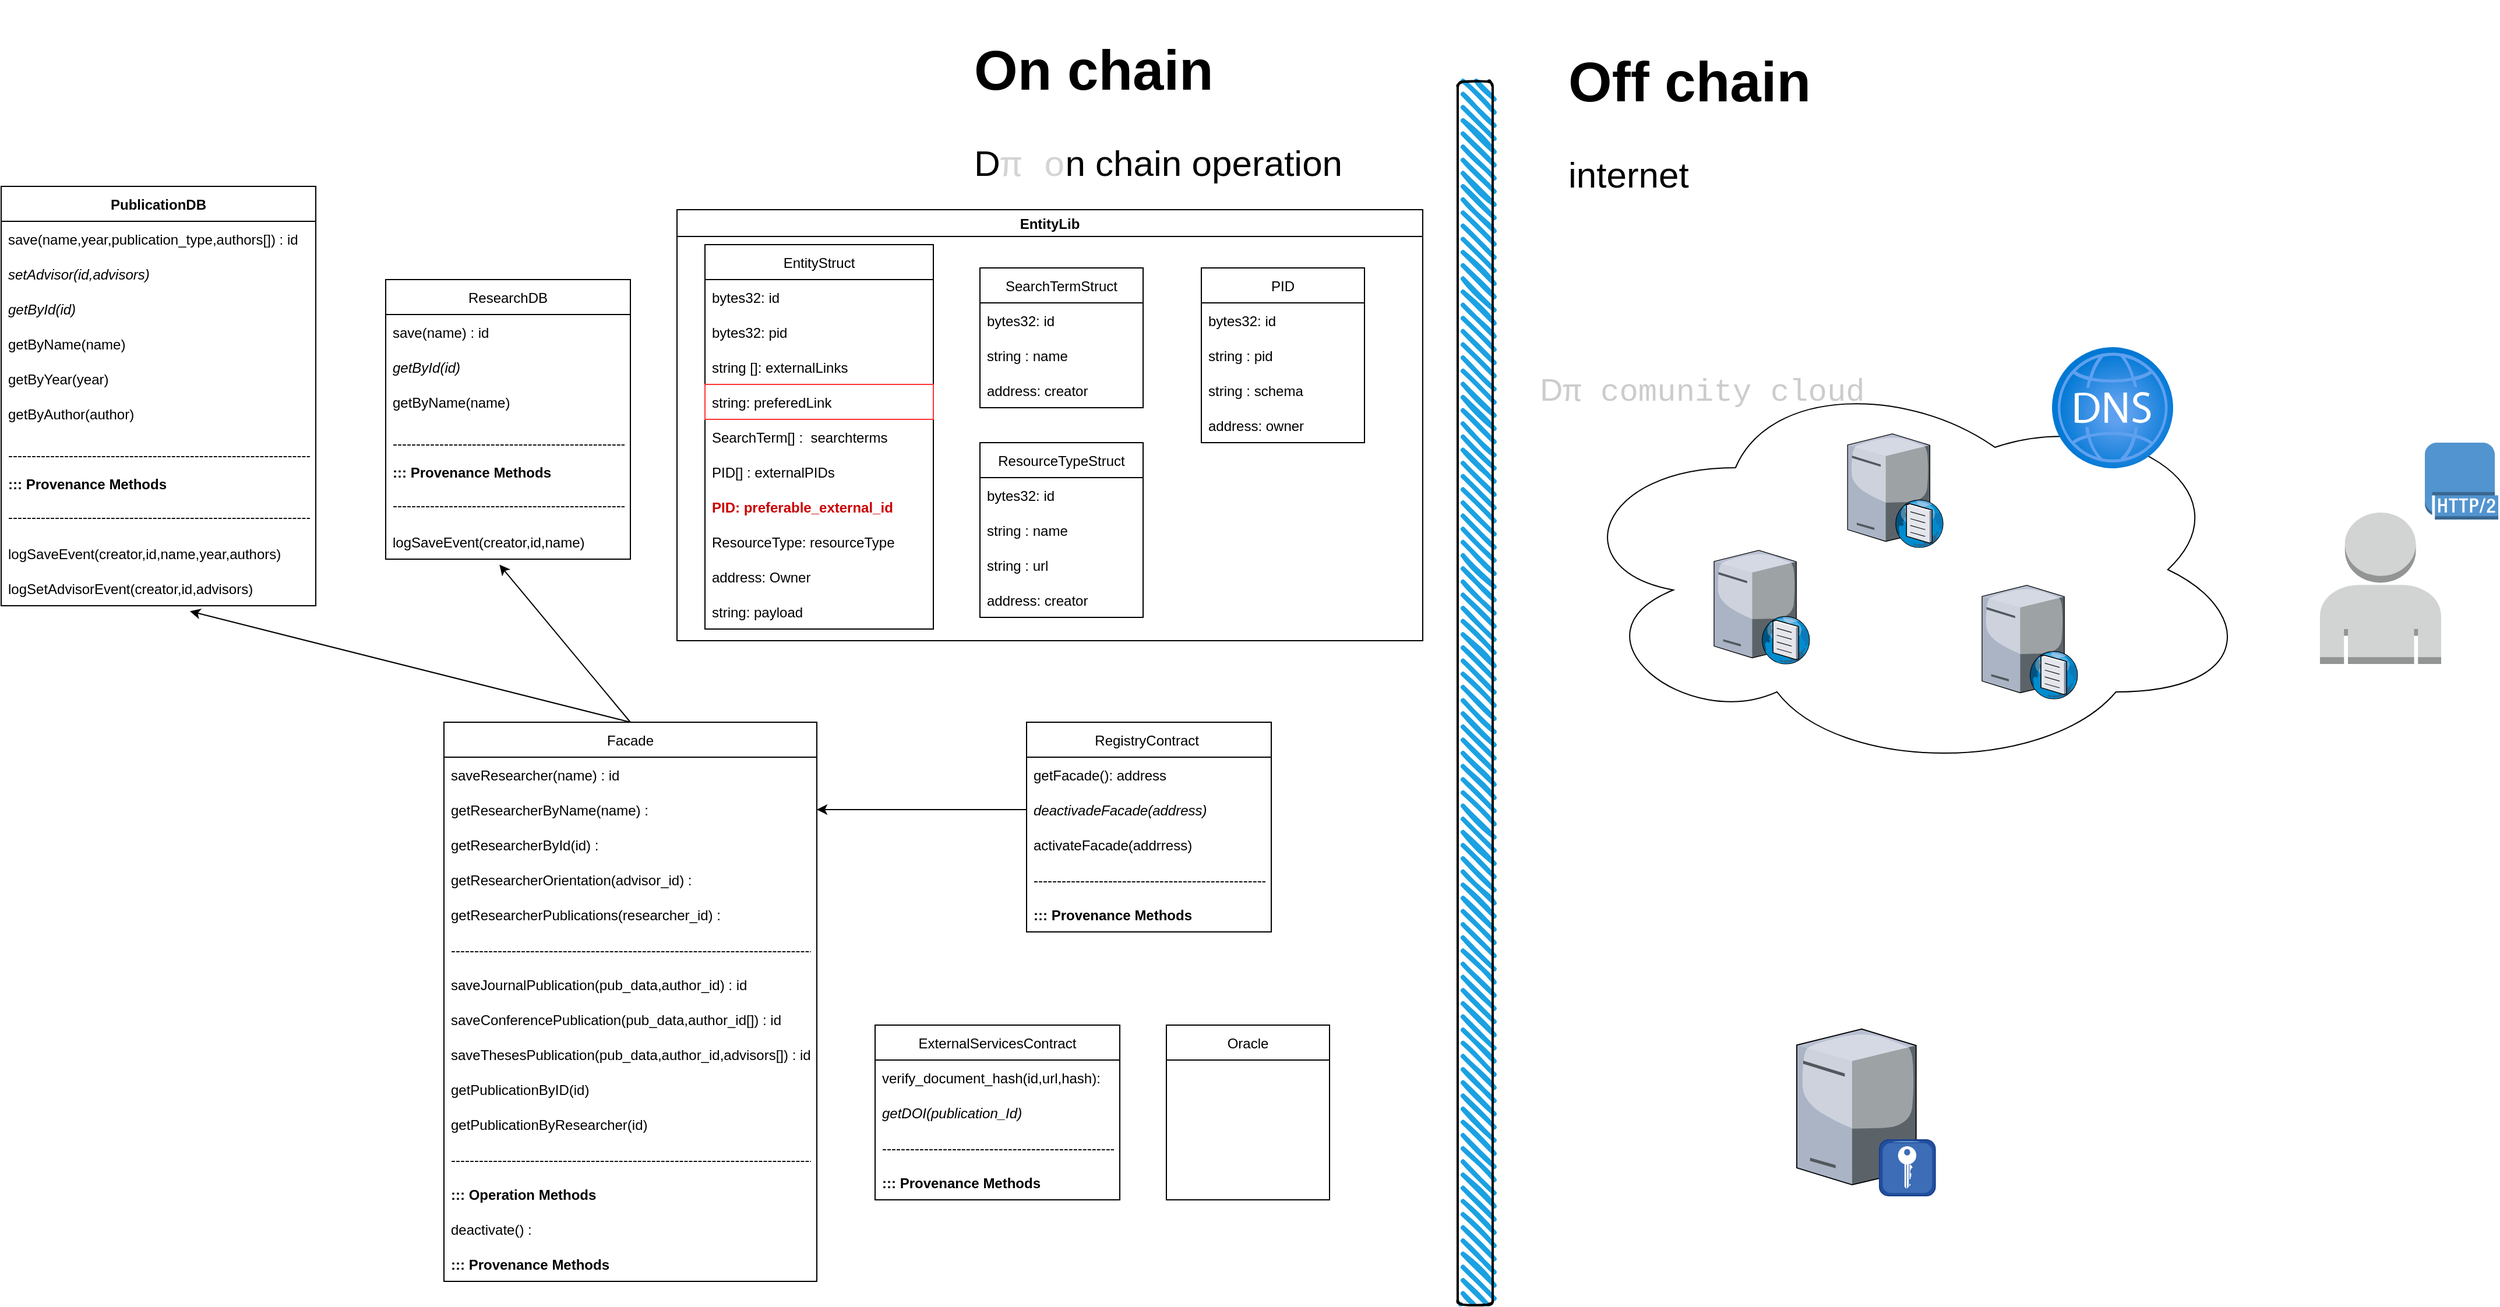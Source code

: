 <mxfile>
    <diagram id="sgOaTPzcTs3eW4C_7zNk" name="Model01">
        <mxGraphModel dx="1266" dy="576" grid="1" gridSize="10" guides="1" tooltips="1" connect="1" arrows="1" fold="1" page="1" pageScale="1" pageWidth="827" pageHeight="1169" background="none" math="0" shadow="0">
            <root>
                <mxCell id="0"/>
                <mxCell id="1" parent="0"/>
                <mxCell id="128" value="" style="ellipse;shape=cloud;whiteSpace=wrap;html=1;labelBackgroundColor=none;labelBorderColor=default;fontSize=31;fontColor=default;fillColor=none;" parent="1" vertex="1">
                    <mxGeometry x="980" y="314" width="593.65" height="350" as="geometry"/>
                </mxCell>
                <mxCell id="3" value="ResearchDB" style="swimlane;fontStyle=0;childLayout=stackLayout;horizontal=1;startSize=30;horizontalStack=0;resizeParent=1;resizeParentMax=0;resizeLast=0;collapsible=1;marginBottom=0;" parent="1" vertex="1">
                    <mxGeometry x="-30" y="240" width="210" height="240" as="geometry"/>
                </mxCell>
                <mxCell id="23" value="save(name) : id" style="text;strokeColor=none;fillColor=none;align=left;verticalAlign=middle;spacingLeft=4;spacingRight=4;overflow=hidden;points=[[0,0.5],[1,0.5]];portConstraint=eastwest;rotatable=0;" parent="3" vertex="1">
                    <mxGeometry y="30" width="210" height="30" as="geometry"/>
                </mxCell>
                <mxCell id="5" value="getById(id)" style="text;strokeColor=none;fillColor=none;align=left;verticalAlign=middle;spacingLeft=4;spacingRight=4;overflow=hidden;points=[[0,0.5],[1,0.5]];portConstraint=eastwest;rotatable=0;fontStyle=2" parent="3" vertex="1">
                    <mxGeometry y="60" width="210" height="30" as="geometry"/>
                </mxCell>
                <mxCell id="6" value="getByName(name)" style="text;strokeColor=none;fillColor=none;align=left;verticalAlign=middle;spacingLeft=4;spacingRight=4;overflow=hidden;points=[[0,0.5],[1,0.5]];portConstraint=eastwest;rotatable=0;" parent="3" vertex="1">
                    <mxGeometry y="90" width="210" height="30" as="geometry"/>
                </mxCell>
                <mxCell id="82" value="----------------------------------------------------------------------------------" style="text;strokeColor=none;fillColor=none;align=left;verticalAlign=bottom;spacingLeft=4;spacingRight=4;overflow=hidden;points=[[0,0.5],[1,0.5]];portConstraint=eastwest;rotatable=0;" parent="3" vertex="1">
                    <mxGeometry y="120" width="210" height="30" as="geometry"/>
                </mxCell>
                <mxCell id="40" value="::: Provenance Methods" style="text;strokeColor=none;fillColor=none;align=left;verticalAlign=middle;spacingLeft=4;spacingRight=4;overflow=hidden;points=[[0,0.5],[1,0.5]];portConstraint=eastwest;rotatable=0;fontStyle=1" parent="3" vertex="1">
                    <mxGeometry y="150" width="210" height="30" as="geometry"/>
                </mxCell>
                <mxCell id="83" value="----------------------------------------------------------------------------------" style="text;strokeColor=none;fillColor=none;align=left;verticalAlign=top;spacingLeft=4;spacingRight=4;overflow=hidden;points=[[0,0.5],[1,0.5]];portConstraint=eastwest;rotatable=0;" parent="3" vertex="1">
                    <mxGeometry y="180" width="210" height="30" as="geometry"/>
                </mxCell>
                <mxCell id="41" value="logSaveEvent(creator,id,name)" style="text;strokeColor=none;fillColor=none;align=left;verticalAlign=middle;spacingLeft=4;spacingRight=4;overflow=hidden;points=[[0,0.5],[1,0.5]];portConstraint=eastwest;rotatable=0;" parent="3" vertex="1">
                    <mxGeometry y="210" width="210" height="30" as="geometry"/>
                </mxCell>
                <mxCell id="28" value="PublicationDB" style="swimlane;fontStyle=1;childLayout=stackLayout;horizontal=1;startSize=30;horizontalStack=0;resizeParent=1;resizeParentMax=0;resizeLast=0;collapsible=1;marginBottom=0;" parent="1" vertex="1">
                    <mxGeometry x="-360" y="160" width="270" height="360" as="geometry"/>
                </mxCell>
                <mxCell id="29" value="save(name,year,publication_type,authors[]) : id" style="text;strokeColor=none;fillColor=none;align=left;verticalAlign=middle;spacingLeft=4;spacingRight=4;overflow=hidden;points=[[0,0.5],[1,0.5]];portConstraint=eastwest;rotatable=0;" parent="28" vertex="1">
                    <mxGeometry y="30" width="270" height="30" as="geometry"/>
                </mxCell>
                <mxCell id="32" value="setAdvisor(id,advisors)" style="text;strokeColor=none;fillColor=none;align=left;verticalAlign=middle;spacingLeft=4;spacingRight=4;overflow=hidden;points=[[0,0.5],[1,0.5]];portConstraint=eastwest;rotatable=0;fontStyle=2" parent="28" vertex="1">
                    <mxGeometry y="60" width="270" height="30" as="geometry"/>
                </mxCell>
                <mxCell id="30" value="getById(id)" style="text;strokeColor=none;fillColor=none;align=left;verticalAlign=middle;spacingLeft=4;spacingRight=4;overflow=hidden;points=[[0,0.5],[1,0.5]];portConstraint=eastwest;rotatable=0;fontStyle=2" parent="28" vertex="1">
                    <mxGeometry y="90" width="270" height="30" as="geometry"/>
                </mxCell>
                <mxCell id="35" value="getByName(name)" style="text;strokeColor=none;fillColor=none;align=left;verticalAlign=middle;spacingLeft=4;spacingRight=4;overflow=hidden;points=[[0,0.5],[1,0.5]];portConstraint=eastwest;rotatable=0;" parent="28" vertex="1">
                    <mxGeometry y="120" width="270" height="30" as="geometry"/>
                </mxCell>
                <mxCell id="34" value="getByYear(year)" style="text;strokeColor=none;fillColor=none;align=left;verticalAlign=middle;spacingLeft=4;spacingRight=4;overflow=hidden;points=[[0,0.5],[1,0.5]];portConstraint=eastwest;rotatable=0;" parent="28" vertex="1">
                    <mxGeometry y="150" width="270" height="30" as="geometry"/>
                </mxCell>
                <mxCell id="33" value="getByAuthor(author)" style="text;strokeColor=none;fillColor=none;align=left;verticalAlign=middle;spacingLeft=4;spacingRight=4;overflow=hidden;points=[[0,0.5],[1,0.5]];portConstraint=eastwest;rotatable=0;" parent="28" vertex="1">
                    <mxGeometry y="180" width="270" height="30" as="geometry"/>
                </mxCell>
                <mxCell id="84" value="----------------------------------------------------------------------------------" style="text;strokeColor=none;fillColor=none;align=left;verticalAlign=bottom;spacingLeft=4;spacingRight=4;overflow=hidden;points=[[0,0.5],[1,0.5]];portConstraint=eastwest;rotatable=0;" parent="28" vertex="1">
                    <mxGeometry y="210" width="270" height="30" as="geometry"/>
                </mxCell>
                <mxCell id="36" value="::: Provenance Methods" style="text;strokeColor=none;fillColor=none;align=left;verticalAlign=middle;spacingLeft=4;spacingRight=4;overflow=hidden;points=[[0,0.5],[1,0.5]];portConstraint=eastwest;rotatable=0;fontStyle=1" parent="28" vertex="1">
                    <mxGeometry y="240" width="270" height="30" as="geometry"/>
                </mxCell>
                <mxCell id="85" value="----------------------------------------------------------------------------------" style="text;strokeColor=none;fillColor=none;align=left;verticalAlign=top;spacingLeft=4;spacingRight=4;overflow=hidden;points=[[0,0.5],[1,0.5]];portConstraint=eastwest;rotatable=0;" parent="28" vertex="1">
                    <mxGeometry y="270" width="270" height="30" as="geometry"/>
                </mxCell>
                <mxCell id="37" value="logSaveEvent(creator,id,name,year,authors)" style="text;strokeColor=none;fillColor=none;align=left;verticalAlign=middle;spacingLeft=4;spacingRight=4;overflow=hidden;points=[[0,0.5],[1,0.5]];portConstraint=eastwest;rotatable=0;" parent="28" vertex="1">
                    <mxGeometry y="300" width="270" height="30" as="geometry"/>
                </mxCell>
                <mxCell id="31" value="logSetAdvisorEvent(creator,id,advisors)" style="text;strokeColor=none;fillColor=none;align=left;verticalAlign=middle;spacingLeft=4;spacingRight=4;overflow=hidden;points=[[0,0.5],[1,0.5]];portConstraint=eastwest;rotatable=0;" parent="28" vertex="1">
                    <mxGeometry y="330" width="270" height="30" as="geometry"/>
                </mxCell>
                <mxCell id="47" value="" style="sketch=0;pointerEvents=1;shadow=0;dashed=0;html=1;strokeColor=none;fillColor=#FFFFFF;labelPosition=center;verticalLabelPosition=bottom;verticalAlign=top;outlineConnect=0;align=center;shape=mxgraph.office.concepts.document;labelBackgroundColor=#00FF00;labelBorderColor=#330066;fontColor=#009900;" parent="1" vertex="1">
                    <mxGeometry x="1460" y="840" width="140" height="180" as="geometry"/>
                </mxCell>
                <mxCell id="56" value="RegistryContract " style="swimlane;fontStyle=0;childLayout=stackLayout;horizontal=1;startSize=30;horizontalStack=0;resizeParent=1;resizeParentMax=0;resizeLast=0;collapsible=1;marginBottom=0;" parent="1" vertex="1">
                    <mxGeometry x="520" y="620" width="210" height="180" as="geometry"/>
                </mxCell>
                <mxCell id="57" value="getFacade(): address" style="text;strokeColor=none;fillColor=none;align=left;verticalAlign=middle;spacingLeft=4;spacingRight=4;overflow=hidden;points=[[0,0.5],[1,0.5]];portConstraint=eastwest;rotatable=0;" parent="56" vertex="1">
                    <mxGeometry y="30" width="210" height="30" as="geometry"/>
                </mxCell>
                <mxCell id="58" value="deactivadeFacade(address)" style="text;strokeColor=none;fillColor=none;align=left;verticalAlign=middle;spacingLeft=4;spacingRight=4;overflow=hidden;points=[[0,0.5],[1,0.5]];portConstraint=eastwest;rotatable=0;fontStyle=2" parent="56" vertex="1">
                    <mxGeometry y="60" width="210" height="30" as="geometry"/>
                </mxCell>
                <mxCell id="59" value="activateFacade(addrress)" style="text;strokeColor=none;fillColor=none;align=left;verticalAlign=middle;spacingLeft=4;spacingRight=4;overflow=hidden;points=[[0,0.5],[1,0.5]];portConstraint=eastwest;rotatable=0;" parent="56" vertex="1">
                    <mxGeometry y="90" width="210" height="30" as="geometry"/>
                </mxCell>
                <mxCell id="88" value="----------------------------------------------------------------------------------" style="text;strokeColor=none;fillColor=none;align=left;verticalAlign=middle;spacingLeft=4;spacingRight=4;overflow=hidden;points=[[0,0.5],[1,0.5]];portConstraint=eastwest;rotatable=0;" parent="56" vertex="1">
                    <mxGeometry y="120" width="210" height="30" as="geometry"/>
                </mxCell>
                <mxCell id="60" value="::: Provenance Methods" style="text;strokeColor=none;fillColor=none;align=left;verticalAlign=middle;spacingLeft=4;spacingRight=4;overflow=hidden;points=[[0,0.5],[1,0.5]];portConstraint=eastwest;rotatable=0;fontStyle=1" parent="56" vertex="1">
                    <mxGeometry y="150" width="210" height="30" as="geometry"/>
                </mxCell>
                <mxCell id="100" style="edgeStyle=none;html=1;exitX=0.5;exitY=0;exitDx=0;exitDy=0;entryX=0.465;entryY=1.158;entryDx=0;entryDy=0;entryPerimeter=0;fontColor=none;" parent="1" source="62" target="41" edge="1">
                    <mxGeometry relative="1" as="geometry"/>
                </mxCell>
                <mxCell id="101" style="edgeStyle=none;html=1;exitX=0.5;exitY=0;exitDx=0;exitDy=0;entryX=0.6;entryY=1.158;entryDx=0;entryDy=0;entryPerimeter=0;fontColor=none;" parent="1" source="62" target="31" edge="1">
                    <mxGeometry relative="1" as="geometry"/>
                </mxCell>
                <mxCell id="62" value="Facade" style="swimlane;fontStyle=0;childLayout=stackLayout;horizontal=1;startSize=30;horizontalStack=0;resizeParent=1;resizeParentMax=0;resizeLast=0;collapsible=1;marginBottom=0;" parent="1" vertex="1">
                    <mxGeometry x="20" y="620" width="320" height="480" as="geometry"/>
                </mxCell>
                <mxCell id="68" value="saveResearcher(name) : id" style="text;strokeColor=none;fillColor=none;align=left;verticalAlign=middle;spacingLeft=4;spacingRight=4;overflow=hidden;points=[[0,0.5],[1,0.5]];portConstraint=eastwest;rotatable=0;" parent="62" vertex="1">
                    <mxGeometry y="30" width="320" height="30" as="geometry"/>
                </mxCell>
                <mxCell id="71" value="getResearcherByName(name) : " style="text;strokeColor=none;fillColor=none;align=left;verticalAlign=middle;spacingLeft=4;spacingRight=4;overflow=hidden;points=[[0,0.5],[1,0.5]];portConstraint=eastwest;rotatable=0;" parent="62" vertex="1">
                    <mxGeometry y="60" width="320" height="30" as="geometry"/>
                </mxCell>
                <mxCell id="74" value="getResearcherById(id) :" style="text;strokeColor=none;fillColor=none;align=left;verticalAlign=middle;spacingLeft=4;spacingRight=4;overflow=hidden;points=[[0,0.5],[1,0.5]];portConstraint=eastwest;rotatable=0;" parent="62" vertex="1">
                    <mxGeometry y="90" width="320" height="30" as="geometry"/>
                </mxCell>
                <mxCell id="78" value="getResearcherOrientation(advisor_id) :" style="text;strokeColor=none;fillColor=none;align=left;verticalAlign=middle;spacingLeft=4;spacingRight=4;overflow=hidden;points=[[0,0.5],[1,0.5]];portConstraint=eastwest;rotatable=0;" parent="62" vertex="1">
                    <mxGeometry y="120" width="320" height="30" as="geometry"/>
                </mxCell>
                <mxCell id="79" value="getResearcherPublications(researcher_id) :" style="text;strokeColor=none;fillColor=none;align=left;verticalAlign=middle;spacingLeft=4;spacingRight=4;overflow=hidden;points=[[0,0.5],[1,0.5]];portConstraint=eastwest;rotatable=0;" parent="62" vertex="1">
                    <mxGeometry y="150" width="320" height="30" as="geometry"/>
                </mxCell>
                <mxCell id="75" value="----------------------------------------------------------------------------------" style="text;strokeColor=none;fillColor=none;align=left;verticalAlign=middle;spacingLeft=4;spacingRight=4;overflow=hidden;points=[[0,0.5],[1,0.5]];portConstraint=eastwest;rotatable=0;" parent="62" vertex="1">
                    <mxGeometry y="180" width="320" height="30" as="geometry"/>
                </mxCell>
                <mxCell id="77" value="saveJournalPublication(pub_data,author_id) : id" style="text;strokeColor=none;fillColor=none;align=left;verticalAlign=middle;spacingLeft=4;spacingRight=4;overflow=hidden;points=[[0,0.5],[1,0.5]];portConstraint=eastwest;rotatable=0;" parent="62" vertex="1">
                    <mxGeometry y="210" width="320" height="30" as="geometry"/>
                </mxCell>
                <mxCell id="76" value="saveConferencePublication(pub_data,author_id[]) : id" style="text;strokeColor=none;fillColor=none;align=left;verticalAlign=middle;spacingLeft=4;spacingRight=4;overflow=hidden;points=[[0,0.5],[1,0.5]];portConstraint=eastwest;rotatable=0;" parent="62" vertex="1">
                    <mxGeometry y="240" width="320" height="30" as="geometry"/>
                </mxCell>
                <mxCell id="73" value="saveThesesPublication(pub_data,author_id,advisors[]) : id" style="text;strokeColor=none;fillColor=none;align=left;verticalAlign=middle;spacingLeft=4;spacingRight=4;overflow=hidden;points=[[0,0.5],[1,0.5]];portConstraint=eastwest;rotatable=0;" parent="62" vertex="1">
                    <mxGeometry y="270" width="320" height="30" as="geometry"/>
                </mxCell>
                <mxCell id="80" value="getPublicationByID(id)" style="text;strokeColor=none;fillColor=none;align=left;verticalAlign=middle;spacingLeft=4;spacingRight=4;overflow=hidden;points=[[0,0.5],[1,0.5]];portConstraint=eastwest;rotatable=0;" parent="62" vertex="1">
                    <mxGeometry y="300" width="320" height="30" as="geometry"/>
                </mxCell>
                <mxCell id="81" value="getPublicationByResearcher(id)" style="text;strokeColor=none;fillColor=none;align=left;verticalAlign=middle;spacingLeft=4;spacingRight=4;overflow=hidden;points=[[0,0.5],[1,0.5]];portConstraint=eastwest;rotatable=0;" parent="62" vertex="1">
                    <mxGeometry y="330" width="320" height="30" as="geometry"/>
                </mxCell>
                <mxCell id="86" value="----------------------------------------------------------------------------------" style="text;strokeColor=none;fillColor=none;align=left;verticalAlign=middle;spacingLeft=4;spacingRight=4;overflow=hidden;points=[[0,0.5],[1,0.5]];portConstraint=eastwest;rotatable=0;" parent="62" vertex="1">
                    <mxGeometry y="360" width="320" height="30" as="geometry"/>
                </mxCell>
                <mxCell id="89" value="::: Operation Methods" style="text;strokeColor=none;fillColor=none;align=left;verticalAlign=middle;spacingLeft=4;spacingRight=4;overflow=hidden;points=[[0,0.5],[1,0.5]];portConstraint=eastwest;rotatable=0;fontStyle=1" parent="62" vertex="1">
                    <mxGeometry y="390" width="320" height="30" as="geometry"/>
                </mxCell>
                <mxCell id="90" value="deactivate() :" style="text;strokeColor=none;fillColor=none;align=left;verticalAlign=middle;spacingLeft=4;spacingRight=4;overflow=hidden;points=[[0,0.5],[1,0.5]];portConstraint=eastwest;rotatable=0;" parent="62" vertex="1">
                    <mxGeometry y="420" width="320" height="30" as="geometry"/>
                </mxCell>
                <mxCell id="66" value="::: Provenance Methods" style="text;strokeColor=none;fillColor=none;align=left;verticalAlign=middle;spacingLeft=4;spacingRight=4;overflow=hidden;points=[[0,0.5],[1,0.5]];portConstraint=eastwest;rotatable=0;fontStyle=1" parent="62" vertex="1">
                    <mxGeometry y="450" width="320" height="30" as="geometry"/>
                </mxCell>
                <mxCell id="7" value="EntityLib" style="swimlane;" parent="1" vertex="1">
                    <mxGeometry x="220" y="180" width="640" height="370" as="geometry"/>
                </mxCell>
                <mxCell id="9" value="SearchTermStruct" style="swimlane;fontStyle=0;childLayout=stackLayout;horizontal=1;startSize=30;horizontalStack=0;resizeParent=1;resizeParentMax=0;resizeLast=0;collapsible=1;marginBottom=0;" parent="7" vertex="1">
                    <mxGeometry x="260" y="50" width="140" height="120" as="geometry"/>
                </mxCell>
                <mxCell id="10" value="bytes32: id" style="text;strokeColor=none;fillColor=none;align=left;verticalAlign=middle;spacingLeft=4;spacingRight=4;overflow=hidden;points=[[0,0.5],[1,0.5]];portConstraint=eastwest;rotatable=0;" parent="9" vertex="1">
                    <mxGeometry y="30" width="140" height="30" as="geometry"/>
                </mxCell>
                <mxCell id="38" value="string : name" style="text;strokeColor=none;fillColor=none;align=left;verticalAlign=middle;spacingLeft=4;spacingRight=4;overflow=hidden;points=[[0,0.5],[1,0.5]];portConstraint=eastwest;rotatable=0;" parent="9" vertex="1">
                    <mxGeometry y="60" width="140" height="30" as="geometry"/>
                </mxCell>
                <mxCell id="11" value="address: creator" style="text;strokeColor=none;fillColor=none;align=left;verticalAlign=middle;spacingLeft=4;spacingRight=4;overflow=hidden;points=[[0,0.5],[1,0.5]];portConstraint=eastwest;rotatable=0;" parent="9" vertex="1">
                    <mxGeometry y="90" width="140" height="30" as="geometry"/>
                </mxCell>
                <mxCell id="13" value="EntityStruct" style="swimlane;fontStyle=0;childLayout=stackLayout;horizontal=1;startSize=30;horizontalStack=0;resizeParent=1;resizeParentMax=0;resizeLast=0;collapsible=1;marginBottom=0;" parent="7" vertex="1">
                    <mxGeometry x="24" y="30" width="196" height="330" as="geometry"/>
                </mxCell>
                <mxCell id="14" value="bytes32: id" style="text;strokeColor=none;fillColor=none;align=left;verticalAlign=middle;spacingLeft=4;spacingRight=4;overflow=hidden;points=[[0,0.5],[1,0.5]];portConstraint=eastwest;rotatable=0;" parent="13" vertex="1">
                    <mxGeometry y="30" width="196" height="30" as="geometry"/>
                </mxCell>
                <mxCell id="148" value="bytes32: pid" style="text;strokeColor=none;fillColor=none;align=left;verticalAlign=middle;spacingLeft=4;spacingRight=4;overflow=hidden;points=[[0,0.5],[1,0.5]];portConstraint=eastwest;rotatable=0;" parent="13" vertex="1">
                    <mxGeometry y="60" width="196" height="30" as="geometry"/>
                </mxCell>
                <mxCell id="21" value="string []: externalLinks " style="text;strokeColor=none;fillColor=none;align=left;verticalAlign=middle;spacingLeft=4;spacingRight=4;overflow=hidden;points=[[0,0.5],[1,0.5]];portConstraint=eastwest;rotatable=0;" parent="13" vertex="1">
                    <mxGeometry y="90" width="196" height="30" as="geometry"/>
                </mxCell>
                <mxCell id="24" value="string: preferedLink " style="text;strokeColor=#FF3333;fillColor=none;align=left;verticalAlign=middle;spacingLeft=4;spacingRight=4;overflow=hidden;points=[[0,0.5],[1,0.5]];portConstraint=eastwest;rotatable=0;" parent="13" vertex="1">
                    <mxGeometry y="120" width="196" height="30" as="geometry"/>
                </mxCell>
                <mxCell id="137" value="SearchTerm[] :  searchterms" style="text;strokeColor=none;fillColor=none;align=left;verticalAlign=middle;spacingLeft=4;spacingRight=4;overflow=hidden;points=[[0,0.5],[1,0.5]];portConstraint=eastwest;rotatable=0;" parent="13" vertex="1">
                    <mxGeometry y="150" width="196" height="30" as="geometry"/>
                </mxCell>
                <mxCell id="25" value="PID[] : externalPIDs " style="text;strokeColor=none;fillColor=none;align=left;verticalAlign=middle;spacingLeft=4;spacingRight=4;overflow=hidden;points=[[0,0.5],[1,0.5]];portConstraint=eastwest;rotatable=0;" parent="13" vertex="1">
                    <mxGeometry y="180" width="196" height="30" as="geometry"/>
                </mxCell>
                <mxCell id="142" value="PID: preferable_external_id" style="text;strokeColor=none;fillColor=none;align=left;verticalAlign=middle;spacingLeft=4;spacingRight=4;overflow=hidden;points=[[0,0.5],[1,0.5]];portConstraint=eastwest;rotatable=0;fontColor=#CC0000;fontStyle=1" parent="13" vertex="1">
                    <mxGeometry y="210" width="196" height="30" as="geometry"/>
                </mxCell>
                <mxCell id="26" value="ResourceType: resourceType " style="text;strokeColor=none;fillColor=none;align=left;verticalAlign=middle;spacingLeft=4;spacingRight=4;overflow=hidden;points=[[0,0.5],[1,0.5]];portConstraint=eastwest;rotatable=0;" parent="13" vertex="1">
                    <mxGeometry y="240" width="196" height="30" as="geometry"/>
                </mxCell>
                <mxCell id="39" value="address: Owner" style="text;strokeColor=none;fillColor=none;align=left;verticalAlign=middle;spacingLeft=4;spacingRight=4;overflow=hidden;points=[[0,0.5],[1,0.5]];portConstraint=eastwest;rotatable=0;" parent="13" vertex="1">
                    <mxGeometry y="270" width="196" height="30" as="geometry"/>
                </mxCell>
                <mxCell id="149" value="string: payload" style="text;strokeColor=none;fillColor=none;align=left;verticalAlign=middle;spacingLeft=4;spacingRight=4;overflow=hidden;points=[[0,0.5],[1,0.5]];portConstraint=eastwest;rotatable=0;" parent="13" vertex="1">
                    <mxGeometry y="300" width="196" height="30" as="geometry"/>
                </mxCell>
                <mxCell id="138" value="PID" style="swimlane;fontStyle=0;childLayout=stackLayout;horizontal=1;startSize=30;horizontalStack=0;resizeParent=1;resizeParentMax=0;resizeLast=0;collapsible=1;marginBottom=0;" parent="7" vertex="1">
                    <mxGeometry x="450" y="50" width="140" height="150" as="geometry"/>
                </mxCell>
                <mxCell id="139" value="bytes32: id" style="text;strokeColor=none;fillColor=none;align=left;verticalAlign=middle;spacingLeft=4;spacingRight=4;overflow=hidden;points=[[0,0.5],[1,0.5]];portConstraint=eastwest;rotatable=0;" parent="138" vertex="1">
                    <mxGeometry y="30" width="140" height="30" as="geometry"/>
                </mxCell>
                <mxCell id="140" value="string : pid" style="text;strokeColor=none;fillColor=none;align=left;verticalAlign=middle;spacingLeft=4;spacingRight=4;overflow=hidden;points=[[0,0.5],[1,0.5]];portConstraint=eastwest;rotatable=0;" parent="138" vertex="1">
                    <mxGeometry y="60" width="140" height="30" as="geometry"/>
                </mxCell>
                <mxCell id="141" value="string : schema" style="text;strokeColor=none;fillColor=none;align=left;verticalAlign=middle;spacingLeft=4;spacingRight=4;overflow=hidden;points=[[0,0.5],[1,0.5]];portConstraint=eastwest;rotatable=0;" parent="138" vertex="1">
                    <mxGeometry y="90" width="140" height="30" as="geometry"/>
                </mxCell>
                <mxCell id="147" value="address: owner" style="text;strokeColor=none;fillColor=none;align=left;verticalAlign=middle;spacingLeft=4;spacingRight=4;overflow=hidden;points=[[0,0.5],[1,0.5]];portConstraint=eastwest;rotatable=0;" parent="138" vertex="1">
                    <mxGeometry y="120" width="140" height="30" as="geometry"/>
                </mxCell>
                <mxCell id="143" value="ResourceTypeStruct" style="swimlane;fontStyle=0;childLayout=stackLayout;horizontal=1;startSize=30;horizontalStack=0;resizeParent=1;resizeParentMax=0;resizeLast=0;collapsible=1;marginBottom=0;" parent="7" vertex="1">
                    <mxGeometry x="260" y="200" width="140" height="150" as="geometry"/>
                </mxCell>
                <mxCell id="144" value="bytes32: id" style="text;strokeColor=none;fillColor=none;align=left;verticalAlign=middle;spacingLeft=4;spacingRight=4;overflow=hidden;points=[[0,0.5],[1,0.5]];portConstraint=eastwest;rotatable=0;" parent="143" vertex="1">
                    <mxGeometry y="30" width="140" height="30" as="geometry"/>
                </mxCell>
                <mxCell id="150" value="string : name" style="text;strokeColor=none;fillColor=none;align=left;verticalAlign=middle;spacingLeft=4;spacingRight=4;overflow=hidden;points=[[0,0.5],[1,0.5]];portConstraint=eastwest;rotatable=0;" parent="143" vertex="1">
                    <mxGeometry y="60" width="140" height="30" as="geometry"/>
                </mxCell>
                <mxCell id="145" value="string : url" style="text;strokeColor=none;fillColor=none;align=left;verticalAlign=middle;spacingLeft=4;spacingRight=4;overflow=hidden;points=[[0,0.5],[1,0.5]];portConstraint=eastwest;rotatable=0;" parent="143" vertex="1">
                    <mxGeometry y="90" width="140" height="30" as="geometry"/>
                </mxCell>
                <mxCell id="146" value="address: creator" style="text;strokeColor=none;fillColor=none;align=left;verticalAlign=middle;spacingLeft=4;spacingRight=4;overflow=hidden;points=[[0,0.5],[1,0.5]];portConstraint=eastwest;rotatable=0;" parent="143" vertex="1">
                    <mxGeometry y="120" width="140" height="30" as="geometry"/>
                </mxCell>
                <mxCell id="91" value="ExternalServicesContract" style="swimlane;fontStyle=0;childLayout=stackLayout;horizontal=1;startSize=30;horizontalStack=0;resizeParent=1;resizeParentMax=0;resizeLast=0;collapsible=1;marginBottom=0;" parent="1" vertex="1">
                    <mxGeometry x="390" y="880" width="210" height="150" as="geometry"/>
                </mxCell>
                <mxCell id="92" value="verify_document_hash(id,url,hash):" style="text;strokeColor=none;fillColor=none;align=left;verticalAlign=middle;spacingLeft=4;spacingRight=4;overflow=hidden;points=[[0,0.5],[1,0.5]];portConstraint=eastwest;rotatable=0;" parent="91" vertex="1">
                    <mxGeometry y="30" width="210" height="30" as="geometry"/>
                </mxCell>
                <mxCell id="93" value="getDOI(publication_Id)" style="text;strokeColor=none;fillColor=none;align=left;verticalAlign=middle;spacingLeft=4;spacingRight=4;overflow=hidden;points=[[0,0.5],[1,0.5]];portConstraint=eastwest;rotatable=0;fontStyle=2" parent="91" vertex="1">
                    <mxGeometry y="60" width="210" height="30" as="geometry"/>
                </mxCell>
                <mxCell id="95" value="----------------------------------------------------------------------------------" style="text;strokeColor=none;fillColor=none;align=left;verticalAlign=middle;spacingLeft=4;spacingRight=4;overflow=hidden;points=[[0,0.5],[1,0.5]];portConstraint=eastwest;rotatable=0;" parent="91" vertex="1">
                    <mxGeometry y="90" width="210" height="30" as="geometry"/>
                </mxCell>
                <mxCell id="96" value="::: Provenance Methods" style="text;strokeColor=none;fillColor=none;align=left;verticalAlign=middle;spacingLeft=4;spacingRight=4;overflow=hidden;points=[[0,0.5],[1,0.5]];portConstraint=eastwest;rotatable=0;fontStyle=1" parent="91" vertex="1">
                    <mxGeometry y="120" width="210" height="30" as="geometry"/>
                </mxCell>
                <mxCell id="97" style="edgeStyle=none;html=1;entryX=1;entryY=0.5;entryDx=0;entryDy=0;fontColor=none;" parent="1" source="58" target="71" edge="1">
                    <mxGeometry relative="1" as="geometry"/>
                </mxCell>
                <mxCell id="102" value="" style="rounded=1;whiteSpace=wrap;html=1;strokeWidth=2;fillWeight=4;hachureGap=8;hachureAngle=45;fillColor=#1ba1e2;sketch=1;labelBackgroundColor=none;labelBorderColor=none;fontColor=none;" parent="1" vertex="1">
                    <mxGeometry x="890" y="70" width="30" height="1050" as="geometry"/>
                </mxCell>
                <mxCell id="104" value="&lt;h1 style=&quot;font-size: 48px&quot;&gt;&lt;font style=&quot;font-size: 48px&quot;&gt;On chain&lt;/font&gt;&lt;/h1&gt;&lt;p style=&quot;font-size: 31px&quot;&gt;&lt;font style=&quot;font-size: 31px&quot;&gt;D&lt;span style=&quot;color: rgb(212 , 212 , 212) ; font-family: &amp;#34;consolas&amp;#34; , &amp;#34;courier new&amp;#34; , monospace&quot;&gt;π o&lt;/span&gt;n chain operation&lt;/font&gt;&lt;/p&gt;" style="text;html=1;strokeColor=none;fillColor=none;spacing=5;spacingTop=-20;whiteSpace=wrap;overflow=hidden;rounded=0;labelBackgroundColor=none;labelBorderColor=none;fontColor=default;" parent="1" vertex="1">
                    <mxGeometry x="470" y="10" width="360" height="150" as="geometry"/>
                </mxCell>
                <mxCell id="105" value="&lt;h1 style=&quot;font-size: 48px&quot;&gt;&lt;font style=&quot;font-size: 48px&quot;&gt;Off chain&lt;/font&gt;&lt;/h1&gt;&lt;p style=&quot;font-size: 31px&quot;&gt;internet&lt;/p&gt;" style="text;html=1;strokeColor=none;fillColor=none;spacing=5;spacingTop=-20;whiteSpace=wrap;overflow=hidden;rounded=0;labelBackgroundColor=none;labelBorderColor=none;fontColor=default;" parent="1" vertex="1">
                    <mxGeometry x="980" y="20" width="360" height="150" as="geometry"/>
                </mxCell>
                <mxCell id="111" value="Oracle" style="swimlane;fontStyle=0;childLayout=stackLayout;horizontal=1;startSize=30;horizontalStack=0;resizeParent=1;resizeParentMax=0;resizeLast=0;collapsible=1;marginBottom=0;" parent="1" vertex="1">
                    <mxGeometry x="640" y="880" width="140" height="150" as="geometry"/>
                </mxCell>
                <mxCell id="113" value="&#10;&#10;&#10;&#10;&#10;&#10;" style="text;strokeColor=none;fillColor=none;align=left;verticalAlign=middle;spacingLeft=4;spacingRight=4;overflow=hidden;points=[[0,0.5],[1,0.5]];portConstraint=eastwest;rotatable=0;" parent="111" vertex="1">
                    <mxGeometry y="30" width="140" height="120" as="geometry"/>
                </mxCell>
                <mxCell id="115" value="" style="outlineConnect=0;dashed=0;verticalLabelPosition=bottom;verticalAlign=top;align=center;html=1;shape=mxgraph.aws3.http_2_protocol;fillColor=#5294CF;gradientColor=none;labelBackgroundColor=none;labelBorderColor=default;fontSize=31;fontColor=default;" parent="1" vertex="1">
                    <mxGeometry x="1720" y="380" width="63" height="66" as="geometry"/>
                </mxCell>
                <mxCell id="122" value="" style="verticalLabelPosition=bottom;sketch=0;aspect=fixed;html=1;verticalAlign=top;strokeColor=none;align=center;outlineConnect=0;shape=mxgraph.citrix.radius_server;labelBackgroundColor=none;labelBorderColor=default;fontSize=31;fontColor=default;fillColor=none;" parent="1" vertex="1">
                    <mxGeometry x="1181" y="883.37" width="118.85" height="143.25" as="geometry"/>
                </mxCell>
                <mxCell id="123" value="" style="outlineConnect=0;dashed=0;verticalLabelPosition=bottom;verticalAlign=top;align=center;html=1;shape=mxgraph.aws3.user;fillColor=#D2D3D3;gradientColor=none;labelBackgroundColor=none;labelBorderColor=default;fontSize=31;fontColor=default;" parent="1" vertex="1">
                    <mxGeometry x="1630" y="440" width="104" height="130" as="geometry"/>
                </mxCell>
                <mxCell id="125" value="" style="aspect=fixed;html=1;points=[];align=center;image;fontSize=12;image=img/lib/azure2/networking/DNS_Zones.svg;labelBackgroundColor=none;labelBorderColor=default;fontColor=default;fillColor=none;" parent="1" vertex="1">
                    <mxGeometry x="1400" y="298" width="104" height="104" as="geometry"/>
                </mxCell>
                <mxCell id="130" value="" style="verticalLabelPosition=bottom;sketch=0;aspect=fixed;html=1;verticalAlign=top;strokeColor=none;align=center;outlineConnect=0;shape=mxgraph.citrix.dns_server;labelBackgroundColor=none;labelBorderColor=default;fontSize=31;fontColor=default;fillColor=none;" parent="1" vertex="1">
                    <mxGeometry x="1224.6" y="370" width="82.7" height="100" as="geometry"/>
                </mxCell>
                <mxCell id="131" value="" style="verticalLabelPosition=bottom;sketch=0;aspect=fixed;html=1;verticalAlign=top;strokeColor=none;align=center;outlineConnect=0;shape=mxgraph.citrix.dns_server;labelBackgroundColor=none;labelBorderColor=default;fontSize=31;fontColor=default;fillColor=none;" parent="1" vertex="1">
                    <mxGeometry x="1340" y="500" width="82.7" height="100" as="geometry"/>
                </mxCell>
                <mxCell id="132" value="" style="verticalLabelPosition=bottom;sketch=0;aspect=fixed;html=1;verticalAlign=top;strokeColor=none;align=center;outlineConnect=0;shape=mxgraph.citrix.dns_server;labelBackgroundColor=none;labelBorderColor=default;fontSize=31;fontColor=default;fillColor=none;" parent="1" vertex="1">
                    <mxGeometry x="1110" y="470" width="82.7" height="100" as="geometry"/>
                </mxCell>
                <mxCell id="136" value="&lt;span style=&quot;text-align: left ; font-size: 27px&quot;&gt;D&lt;/span&gt;&lt;span style=&quot;text-align: left; font-family: consolas, &amp;quot;courier new&amp;quot;, monospace; font-size: 27px;&quot;&gt;π comunity cloud&lt;/span&gt;" style="text;html=1;strokeColor=none;fillColor=none;align=center;verticalAlign=middle;whiteSpace=wrap;rounded=0;labelBackgroundColor=none;labelBorderColor=none;fontSize=27;fontColor=#CCCCCC;" parent="1" vertex="1">
                    <mxGeometry x="940" y="320" width="320" height="32" as="geometry"/>
                </mxCell>
            </root>
        </mxGraphModel>
    </diagram>
    <diagram id="Lf64bOHPCraeg27Huu7F" name="dark-entities">
        <mxGraphModel dx="1608" dy="576" grid="1" gridSize="10" guides="1" tooltips="1" connect="1" arrows="1" fold="1" page="1" pageScale="1" pageWidth="1169" pageHeight="827" math="0" shadow="0">
            <root>
                <mxCell id="h1UUfBN45C6eX4vb5DXo-0"/>
                <mxCell id="h1UUfBN45C6eX4vb5DXo-1" parent="h1UUfBN45C6eX4vb5DXo-0"/>
                <mxCell id="Zx8jlU8mebMKW1bpkcPw-0" value="ResearchDB" style="swimlane;fontStyle=0;childLayout=stackLayout;horizontal=1;startSize=30;horizontalStack=0;resizeParent=1;resizeParentMax=0;resizeLast=0;collapsible=1;marginBottom=0;" parent="h1UUfBN45C6eX4vb5DXo-1" vertex="1">
                    <mxGeometry x="890" y="610" width="210" height="240" as="geometry"/>
                </mxCell>
                <mxCell id="Zx8jlU8mebMKW1bpkcPw-1" value="save(name) : id" style="text;strokeColor=none;fillColor=none;align=left;verticalAlign=middle;spacingLeft=4;spacingRight=4;overflow=hidden;points=[[0,0.5],[1,0.5]];portConstraint=eastwest;rotatable=0;" parent="Zx8jlU8mebMKW1bpkcPw-0" vertex="1">
                    <mxGeometry y="30" width="210" height="30" as="geometry"/>
                </mxCell>
                <mxCell id="Zx8jlU8mebMKW1bpkcPw-2" value="getById(id)" style="text;strokeColor=none;fillColor=none;align=left;verticalAlign=middle;spacingLeft=4;spacingRight=4;overflow=hidden;points=[[0,0.5],[1,0.5]];portConstraint=eastwest;rotatable=0;fontStyle=2" parent="Zx8jlU8mebMKW1bpkcPw-0" vertex="1">
                    <mxGeometry y="60" width="210" height="30" as="geometry"/>
                </mxCell>
                <mxCell id="Zx8jlU8mebMKW1bpkcPw-3" value="getByName(name)" style="text;strokeColor=none;fillColor=none;align=left;verticalAlign=middle;spacingLeft=4;spacingRight=4;overflow=hidden;points=[[0,0.5],[1,0.5]];portConstraint=eastwest;rotatable=0;" parent="Zx8jlU8mebMKW1bpkcPw-0" vertex="1">
                    <mxGeometry y="90" width="210" height="30" as="geometry"/>
                </mxCell>
                <mxCell id="Zx8jlU8mebMKW1bpkcPw-4" value="----------------------------------------------------------------------------------" style="text;strokeColor=none;fillColor=none;align=left;verticalAlign=bottom;spacingLeft=4;spacingRight=4;overflow=hidden;points=[[0,0.5],[1,0.5]];portConstraint=eastwest;rotatable=0;" parent="Zx8jlU8mebMKW1bpkcPw-0" vertex="1">
                    <mxGeometry y="120" width="210" height="30" as="geometry"/>
                </mxCell>
                <mxCell id="Zx8jlU8mebMKW1bpkcPw-5" value="::: Provenance Methods" style="text;strokeColor=none;fillColor=none;align=left;verticalAlign=middle;spacingLeft=4;spacingRight=4;overflow=hidden;points=[[0,0.5],[1,0.5]];portConstraint=eastwest;rotatable=0;fontStyle=1" parent="Zx8jlU8mebMKW1bpkcPw-0" vertex="1">
                    <mxGeometry y="150" width="210" height="30" as="geometry"/>
                </mxCell>
                <mxCell id="Zx8jlU8mebMKW1bpkcPw-6" value="----------------------------------------------------------------------------------" style="text;strokeColor=none;fillColor=none;align=left;verticalAlign=top;spacingLeft=4;spacingRight=4;overflow=hidden;points=[[0,0.5],[1,0.5]];portConstraint=eastwest;rotatable=0;" parent="Zx8jlU8mebMKW1bpkcPw-0" vertex="1">
                    <mxGeometry y="180" width="210" height="30" as="geometry"/>
                </mxCell>
                <mxCell id="Zx8jlU8mebMKW1bpkcPw-7" value="logSaveEvent(creator,id,name)" style="text;strokeColor=none;fillColor=none;align=left;verticalAlign=middle;spacingLeft=4;spacingRight=4;overflow=hidden;points=[[0,0.5],[1,0.5]];portConstraint=eastwest;rotatable=0;" parent="Zx8jlU8mebMKW1bpkcPw-0" vertex="1">
                    <mxGeometry y="210" width="210" height="30" as="geometry"/>
                </mxCell>
                <mxCell id="Zx8jlU8mebMKW1bpkcPw-8" value="PublicationDB" style="swimlane;fontStyle=1;childLayout=stackLayout;horizontal=1;startSize=30;horizontalStack=0;resizeParent=1;resizeParentMax=0;resizeLast=0;collapsible=1;marginBottom=0;" parent="h1UUfBN45C6eX4vb5DXo-1" vertex="1">
                    <mxGeometry x="880" y="900" width="270" height="360" as="geometry"/>
                </mxCell>
                <mxCell id="Zx8jlU8mebMKW1bpkcPw-9" value="save(name,year,publication_type,authors[]) : id" style="text;strokeColor=none;fillColor=none;align=left;verticalAlign=middle;spacingLeft=4;spacingRight=4;overflow=hidden;points=[[0,0.5],[1,0.5]];portConstraint=eastwest;rotatable=0;" parent="Zx8jlU8mebMKW1bpkcPw-8" vertex="1">
                    <mxGeometry y="30" width="270" height="30" as="geometry"/>
                </mxCell>
                <mxCell id="Zx8jlU8mebMKW1bpkcPw-10" value="setAdvisor(id,advisors)" style="text;strokeColor=none;fillColor=none;align=left;verticalAlign=middle;spacingLeft=4;spacingRight=4;overflow=hidden;points=[[0,0.5],[1,0.5]];portConstraint=eastwest;rotatable=0;fontStyle=2" parent="Zx8jlU8mebMKW1bpkcPw-8" vertex="1">
                    <mxGeometry y="60" width="270" height="30" as="geometry"/>
                </mxCell>
                <mxCell id="Zx8jlU8mebMKW1bpkcPw-11" value="getById(id)" style="text;strokeColor=none;fillColor=none;align=left;verticalAlign=middle;spacingLeft=4;spacingRight=4;overflow=hidden;points=[[0,0.5],[1,0.5]];portConstraint=eastwest;rotatable=0;fontStyle=2" parent="Zx8jlU8mebMKW1bpkcPw-8" vertex="1">
                    <mxGeometry y="90" width="270" height="30" as="geometry"/>
                </mxCell>
                <mxCell id="Zx8jlU8mebMKW1bpkcPw-12" value="getByName(name)" style="text;strokeColor=none;fillColor=none;align=left;verticalAlign=middle;spacingLeft=4;spacingRight=4;overflow=hidden;points=[[0,0.5],[1,0.5]];portConstraint=eastwest;rotatable=0;" parent="Zx8jlU8mebMKW1bpkcPw-8" vertex="1">
                    <mxGeometry y="120" width="270" height="30" as="geometry"/>
                </mxCell>
                <mxCell id="Zx8jlU8mebMKW1bpkcPw-13" value="getByYear(year)" style="text;strokeColor=none;fillColor=none;align=left;verticalAlign=middle;spacingLeft=4;spacingRight=4;overflow=hidden;points=[[0,0.5],[1,0.5]];portConstraint=eastwest;rotatable=0;" parent="Zx8jlU8mebMKW1bpkcPw-8" vertex="1">
                    <mxGeometry y="150" width="270" height="30" as="geometry"/>
                </mxCell>
                <mxCell id="Zx8jlU8mebMKW1bpkcPw-14" value="getByAuthor(author)" style="text;strokeColor=none;fillColor=none;align=left;verticalAlign=middle;spacingLeft=4;spacingRight=4;overflow=hidden;points=[[0,0.5],[1,0.5]];portConstraint=eastwest;rotatable=0;" parent="Zx8jlU8mebMKW1bpkcPw-8" vertex="1">
                    <mxGeometry y="180" width="270" height="30" as="geometry"/>
                </mxCell>
                <mxCell id="Zx8jlU8mebMKW1bpkcPw-15" value="----------------------------------------------------------------------------------" style="text;strokeColor=none;fillColor=none;align=left;verticalAlign=bottom;spacingLeft=4;spacingRight=4;overflow=hidden;points=[[0,0.5],[1,0.5]];portConstraint=eastwest;rotatable=0;" parent="Zx8jlU8mebMKW1bpkcPw-8" vertex="1">
                    <mxGeometry y="210" width="270" height="30" as="geometry"/>
                </mxCell>
                <mxCell id="Zx8jlU8mebMKW1bpkcPw-16" value="::: Provenance Methods" style="text;strokeColor=none;fillColor=none;align=left;verticalAlign=middle;spacingLeft=4;spacingRight=4;overflow=hidden;points=[[0,0.5],[1,0.5]];portConstraint=eastwest;rotatable=0;fontStyle=1" parent="Zx8jlU8mebMKW1bpkcPw-8" vertex="1">
                    <mxGeometry y="240" width="270" height="30" as="geometry"/>
                </mxCell>
                <mxCell id="Zx8jlU8mebMKW1bpkcPw-17" value="----------------------------------------------------------------------------------" style="text;strokeColor=none;fillColor=none;align=left;verticalAlign=top;spacingLeft=4;spacingRight=4;overflow=hidden;points=[[0,0.5],[1,0.5]];portConstraint=eastwest;rotatable=0;" parent="Zx8jlU8mebMKW1bpkcPw-8" vertex="1">
                    <mxGeometry y="270" width="270" height="30" as="geometry"/>
                </mxCell>
                <mxCell id="Zx8jlU8mebMKW1bpkcPw-18" value="logSaveEvent(creator,id,name,year,authors)" style="text;strokeColor=none;fillColor=none;align=left;verticalAlign=middle;spacingLeft=4;spacingRight=4;overflow=hidden;points=[[0,0.5],[1,0.5]];portConstraint=eastwest;rotatable=0;" parent="Zx8jlU8mebMKW1bpkcPw-8" vertex="1">
                    <mxGeometry y="300" width="270" height="30" as="geometry"/>
                </mxCell>
                <mxCell id="Zx8jlU8mebMKW1bpkcPw-19" value="logSetAdvisorEvent(creator,id,advisors)" style="text;strokeColor=none;fillColor=none;align=left;verticalAlign=middle;spacingLeft=4;spacingRight=4;overflow=hidden;points=[[0,0.5],[1,0.5]];portConstraint=eastwest;rotatable=0;" parent="Zx8jlU8mebMKW1bpkcPw-8" vertex="1">
                    <mxGeometry y="330" width="270" height="30" as="geometry"/>
                </mxCell>
                <mxCell id="Zx8jlU8mebMKW1bpkcPw-20" value="RegistryContract " style="swimlane;fontStyle=0;childLayout=stackLayout;horizontal=1;startSize=30;horizontalStack=0;resizeParent=1;resizeParentMax=0;resizeLast=0;collapsible=1;marginBottom=0;" parent="h1UUfBN45C6eX4vb5DXo-1" vertex="1">
                    <mxGeometry x="520" y="620" width="210" height="180" as="geometry"/>
                </mxCell>
                <mxCell id="Zx8jlU8mebMKW1bpkcPw-21" value="getFacade(): address" style="text;strokeColor=none;fillColor=none;align=left;verticalAlign=middle;spacingLeft=4;spacingRight=4;overflow=hidden;points=[[0,0.5],[1,0.5]];portConstraint=eastwest;rotatable=0;" parent="Zx8jlU8mebMKW1bpkcPw-20" vertex="1">
                    <mxGeometry y="30" width="210" height="30" as="geometry"/>
                </mxCell>
                <mxCell id="Zx8jlU8mebMKW1bpkcPw-22" value="deactivadeFacade(address)" style="text;strokeColor=none;fillColor=none;align=left;verticalAlign=middle;spacingLeft=4;spacingRight=4;overflow=hidden;points=[[0,0.5],[1,0.5]];portConstraint=eastwest;rotatable=0;fontStyle=2" parent="Zx8jlU8mebMKW1bpkcPw-20" vertex="1">
                    <mxGeometry y="60" width="210" height="30" as="geometry"/>
                </mxCell>
                <mxCell id="Zx8jlU8mebMKW1bpkcPw-23" value="activateFacade(addrress)" style="text;strokeColor=none;fillColor=none;align=left;verticalAlign=middle;spacingLeft=4;spacingRight=4;overflow=hidden;points=[[0,0.5],[1,0.5]];portConstraint=eastwest;rotatable=0;" parent="Zx8jlU8mebMKW1bpkcPw-20" vertex="1">
                    <mxGeometry y="90" width="210" height="30" as="geometry"/>
                </mxCell>
                <mxCell id="Zx8jlU8mebMKW1bpkcPw-24" value="----------------------------------------------------------------------------------" style="text;strokeColor=none;fillColor=none;align=left;verticalAlign=middle;spacingLeft=4;spacingRight=4;overflow=hidden;points=[[0,0.5],[1,0.5]];portConstraint=eastwest;rotatable=0;" parent="Zx8jlU8mebMKW1bpkcPw-20" vertex="1">
                    <mxGeometry y="120" width="210" height="30" as="geometry"/>
                </mxCell>
                <mxCell id="Zx8jlU8mebMKW1bpkcPw-25" value="::: Provenance Methods" style="text;strokeColor=none;fillColor=none;align=left;verticalAlign=middle;spacingLeft=4;spacingRight=4;overflow=hidden;points=[[0,0.5],[1,0.5]];portConstraint=eastwest;rotatable=0;fontStyle=1" parent="Zx8jlU8mebMKW1bpkcPw-20" vertex="1">
                    <mxGeometry y="150" width="210" height="30" as="geometry"/>
                </mxCell>
                <mxCell id="Zx8jlU8mebMKW1bpkcPw-28" value="Facade" style="swimlane;fontStyle=0;childLayout=stackLayout;horizontal=1;startSize=30;horizontalStack=0;resizeParent=1;resizeParentMax=0;resizeLast=0;collapsible=1;marginBottom=0;" parent="h1UUfBN45C6eX4vb5DXo-1" vertex="1">
                    <mxGeometry x="-30" y="870" width="320" height="480" as="geometry"/>
                </mxCell>
                <mxCell id="Zx8jlU8mebMKW1bpkcPw-29" value="saveResearcher(name) : id" style="text;strokeColor=none;fillColor=none;align=left;verticalAlign=middle;spacingLeft=4;spacingRight=4;overflow=hidden;points=[[0,0.5],[1,0.5]];portConstraint=eastwest;rotatable=0;" parent="Zx8jlU8mebMKW1bpkcPw-28" vertex="1">
                    <mxGeometry y="30" width="320" height="30" as="geometry"/>
                </mxCell>
                <mxCell id="Zx8jlU8mebMKW1bpkcPw-30" value="getResearcherByName(name) : " style="text;strokeColor=none;fillColor=none;align=left;verticalAlign=middle;spacingLeft=4;spacingRight=4;overflow=hidden;points=[[0,0.5],[1,0.5]];portConstraint=eastwest;rotatable=0;" parent="Zx8jlU8mebMKW1bpkcPw-28" vertex="1">
                    <mxGeometry y="60" width="320" height="30" as="geometry"/>
                </mxCell>
                <mxCell id="Zx8jlU8mebMKW1bpkcPw-31" value="getResearcherById(id) :" style="text;strokeColor=none;fillColor=none;align=left;verticalAlign=middle;spacingLeft=4;spacingRight=4;overflow=hidden;points=[[0,0.5],[1,0.5]];portConstraint=eastwest;rotatable=0;" parent="Zx8jlU8mebMKW1bpkcPw-28" vertex="1">
                    <mxGeometry y="90" width="320" height="30" as="geometry"/>
                </mxCell>
                <mxCell id="Zx8jlU8mebMKW1bpkcPw-32" value="getResearcherOrientation(advisor_id) :" style="text;strokeColor=none;fillColor=none;align=left;verticalAlign=middle;spacingLeft=4;spacingRight=4;overflow=hidden;points=[[0,0.5],[1,0.5]];portConstraint=eastwest;rotatable=0;" parent="Zx8jlU8mebMKW1bpkcPw-28" vertex="1">
                    <mxGeometry y="120" width="320" height="30" as="geometry"/>
                </mxCell>
                <mxCell id="Zx8jlU8mebMKW1bpkcPw-33" value="getResearcherPublications(researcher_id) :" style="text;strokeColor=none;fillColor=none;align=left;verticalAlign=middle;spacingLeft=4;spacingRight=4;overflow=hidden;points=[[0,0.5],[1,0.5]];portConstraint=eastwest;rotatable=0;" parent="Zx8jlU8mebMKW1bpkcPw-28" vertex="1">
                    <mxGeometry y="150" width="320" height="30" as="geometry"/>
                </mxCell>
                <mxCell id="Zx8jlU8mebMKW1bpkcPw-34" value="----------------------------------------------------------------------------------" style="text;strokeColor=none;fillColor=none;align=left;verticalAlign=middle;spacingLeft=4;spacingRight=4;overflow=hidden;points=[[0,0.5],[1,0.5]];portConstraint=eastwest;rotatable=0;" parent="Zx8jlU8mebMKW1bpkcPw-28" vertex="1">
                    <mxGeometry y="180" width="320" height="30" as="geometry"/>
                </mxCell>
                <mxCell id="Zx8jlU8mebMKW1bpkcPw-35" value="saveJournalPublication(pub_data,author_id) : id" style="text;strokeColor=none;fillColor=none;align=left;verticalAlign=middle;spacingLeft=4;spacingRight=4;overflow=hidden;points=[[0,0.5],[1,0.5]];portConstraint=eastwest;rotatable=0;" parent="Zx8jlU8mebMKW1bpkcPw-28" vertex="1">
                    <mxGeometry y="210" width="320" height="30" as="geometry"/>
                </mxCell>
                <mxCell id="Zx8jlU8mebMKW1bpkcPw-36" value="saveConferencePublication(pub_data,author_id[]) : id" style="text;strokeColor=none;fillColor=none;align=left;verticalAlign=middle;spacingLeft=4;spacingRight=4;overflow=hidden;points=[[0,0.5],[1,0.5]];portConstraint=eastwest;rotatable=0;" parent="Zx8jlU8mebMKW1bpkcPw-28" vertex="1">
                    <mxGeometry y="240" width="320" height="30" as="geometry"/>
                </mxCell>
                <mxCell id="Zx8jlU8mebMKW1bpkcPw-37" value="saveThesesPublication(pub_data,author_id,advisors[]) : id" style="text;strokeColor=none;fillColor=none;align=left;verticalAlign=middle;spacingLeft=4;spacingRight=4;overflow=hidden;points=[[0,0.5],[1,0.5]];portConstraint=eastwest;rotatable=0;" parent="Zx8jlU8mebMKW1bpkcPw-28" vertex="1">
                    <mxGeometry y="270" width="320" height="30" as="geometry"/>
                </mxCell>
                <mxCell id="Zx8jlU8mebMKW1bpkcPw-38" value="getPublicationByID(id)" style="text;strokeColor=none;fillColor=none;align=left;verticalAlign=middle;spacingLeft=4;spacingRight=4;overflow=hidden;points=[[0,0.5],[1,0.5]];portConstraint=eastwest;rotatable=0;" parent="Zx8jlU8mebMKW1bpkcPw-28" vertex="1">
                    <mxGeometry y="300" width="320" height="30" as="geometry"/>
                </mxCell>
                <mxCell id="Zx8jlU8mebMKW1bpkcPw-39" value="getPublicationByResearcher(id)" style="text;strokeColor=none;fillColor=none;align=left;verticalAlign=middle;spacingLeft=4;spacingRight=4;overflow=hidden;points=[[0,0.5],[1,0.5]];portConstraint=eastwest;rotatable=0;" parent="Zx8jlU8mebMKW1bpkcPw-28" vertex="1">
                    <mxGeometry y="330" width="320" height="30" as="geometry"/>
                </mxCell>
                <mxCell id="Zx8jlU8mebMKW1bpkcPw-40" value="----------------------------------------------------------------------------------" style="text;strokeColor=none;fillColor=none;align=left;verticalAlign=middle;spacingLeft=4;spacingRight=4;overflow=hidden;points=[[0,0.5],[1,0.5]];portConstraint=eastwest;rotatable=0;" parent="Zx8jlU8mebMKW1bpkcPw-28" vertex="1">
                    <mxGeometry y="360" width="320" height="30" as="geometry"/>
                </mxCell>
                <mxCell id="Zx8jlU8mebMKW1bpkcPw-41" value="::: Operation Methods" style="text;strokeColor=none;fillColor=none;align=left;verticalAlign=middle;spacingLeft=4;spacingRight=4;overflow=hidden;points=[[0,0.5],[1,0.5]];portConstraint=eastwest;rotatable=0;fontStyle=1" parent="Zx8jlU8mebMKW1bpkcPw-28" vertex="1">
                    <mxGeometry y="390" width="320" height="30" as="geometry"/>
                </mxCell>
                <mxCell id="Zx8jlU8mebMKW1bpkcPw-42" value="deactivate() :" style="text;strokeColor=none;fillColor=none;align=left;verticalAlign=middle;spacingLeft=4;spacingRight=4;overflow=hidden;points=[[0,0.5],[1,0.5]];portConstraint=eastwest;rotatable=0;" parent="Zx8jlU8mebMKW1bpkcPw-28" vertex="1">
                    <mxGeometry y="420" width="320" height="30" as="geometry"/>
                </mxCell>
                <mxCell id="Zx8jlU8mebMKW1bpkcPw-43" value="::: Provenance Methods" style="text;strokeColor=none;fillColor=none;align=left;verticalAlign=middle;spacingLeft=4;spacingRight=4;overflow=hidden;points=[[0,0.5],[1,0.5]];portConstraint=eastwest;rotatable=0;fontStyle=1" parent="Zx8jlU8mebMKW1bpkcPw-28" vertex="1">
                    <mxGeometry y="450" width="320" height="30" as="geometry"/>
                </mxCell>
                <mxCell id="Zx8jlU8mebMKW1bpkcPw-44" value="EntityLib" style="swimlane;" parent="h1UUfBN45C6eX4vb5DXo-1" vertex="1">
                    <mxGeometry x="500" y="170" width="640" height="370" as="geometry"/>
                </mxCell>
                <mxCell id="Zx8jlU8mebMKW1bpkcPw-45" value="SearchTermStruct" style="swimlane;fontStyle=0;childLayout=stackLayout;horizontal=1;startSize=30;horizontalStack=0;resizeParent=1;resizeParentMax=0;resizeLast=0;collapsible=1;marginBottom=0;" parent="Zx8jlU8mebMKW1bpkcPw-44" vertex="1">
                    <mxGeometry x="260" y="50" width="140" height="120" as="geometry"/>
                </mxCell>
                <mxCell id="Zx8jlU8mebMKW1bpkcPw-46" value="bytes32: id" style="text;strokeColor=none;fillColor=none;align=left;verticalAlign=middle;spacingLeft=4;spacingRight=4;overflow=hidden;points=[[0,0.5],[1,0.5]];portConstraint=eastwest;rotatable=0;" parent="Zx8jlU8mebMKW1bpkcPw-45" vertex="1">
                    <mxGeometry y="30" width="140" height="30" as="geometry"/>
                </mxCell>
                <mxCell id="Zx8jlU8mebMKW1bpkcPw-47" value="string : name" style="text;strokeColor=none;fillColor=none;align=left;verticalAlign=middle;spacingLeft=4;spacingRight=4;overflow=hidden;points=[[0,0.5],[1,0.5]];portConstraint=eastwest;rotatable=0;" parent="Zx8jlU8mebMKW1bpkcPw-45" vertex="1">
                    <mxGeometry y="60" width="140" height="30" as="geometry"/>
                </mxCell>
                <mxCell id="Zx8jlU8mebMKW1bpkcPw-48" value="address: creator" style="text;strokeColor=none;fillColor=none;align=left;verticalAlign=middle;spacingLeft=4;spacingRight=4;overflow=hidden;points=[[0,0.5],[1,0.5]];portConstraint=eastwest;rotatable=0;" parent="Zx8jlU8mebMKW1bpkcPw-45" vertex="1">
                    <mxGeometry y="90" width="140" height="30" as="geometry"/>
                </mxCell>
                <mxCell id="Zx8jlU8mebMKW1bpkcPw-49" value="dARK" style="swimlane;fontStyle=0;childLayout=stackLayout;horizontal=1;startSize=30;horizontalStack=0;resizeParent=1;resizeParentMax=0;resizeLast=0;collapsible=1;marginBottom=0;" parent="Zx8jlU8mebMKW1bpkcPw-44" vertex="1">
                    <mxGeometry x="24" y="30" width="196" height="308" as="geometry"/>
                </mxCell>
                <mxCell id="Zx8jlU8mebMKW1bpkcPw-50" value="bytes16: uuid" style="text;strokeColor=none;fillColor=none;align=left;verticalAlign=middle;spacingLeft=4;spacingRight=4;overflow=hidden;points=[[0,0.5],[1,0.5]];portConstraint=eastwest;rotatable=0;" parent="Zx8jlU8mebMKW1bpkcPw-49" vertex="1">
                    <mxGeometry y="30" width="196" height="30" as="geometry"/>
                </mxCell>
                <mxCell id="Zx8jlU8mebMKW1bpkcPw-51" value="SearchTerms[ ] : searchTerms" style="text;strokeColor=none;fillColor=none;align=left;verticalAlign=middle;spacingLeft=4;spacingRight=4;overflow=hidden;points=[[0,0.5],[1,0.5]];portConstraint=eastwest;rotatable=0;" parent="Zx8jlU8mebMKW1bpkcPw-49" vertex="1">
                    <mxGeometry y="60" width="196" height="30" as="geometry"/>
                </mxCell>
                <mxCell id="Zx8jlU8mebMKW1bpkcPw-79" value="ExternalPID[ ] : externalPIDs" style="text;strokeColor=none;fillColor=none;align=left;verticalAlign=middle;spacingLeft=4;spacingRight=4;overflow=hidden;points=[[0,0.5],[1,0.5]];portConstraint=eastwest;rotatable=0;" parent="Zx8jlU8mebMKW1bpkcPw-49" vertex="1">
                    <mxGeometry y="90" width="196" height="30" as="geometry"/>
                </mxCell>
                <mxCell id="Zx8jlU8mebMKW1bpkcPw-52" value="string []: externalLinks " style="text;strokeColor=none;fillColor=none;align=left;verticalAlign=middle;spacingLeft=4;spacingRight=4;overflow=hidden;points=[[0,0.5],[1,0.5]];portConstraint=eastwest;rotatable=0;" parent="Zx8jlU8mebMKW1bpkcPw-49" vertex="1">
                    <mxGeometry y="120" width="196" height="30" as="geometry"/>
                </mxCell>
                <mxCell id="Zx8jlU8mebMKW1bpkcPw-59" value="string: payload" style="text;strokeColor=none;fillColor=none;align=left;verticalAlign=middle;spacingLeft=4;spacingRight=4;overflow=hidden;points=[[0,0.5],[1,0.5]];portConstraint=eastwest;rotatable=0;" parent="Zx8jlU8mebMKW1bpkcPw-49" vertex="1">
                    <mxGeometry y="150" width="196" height="30" as="geometry"/>
                </mxCell>
                <mxCell id="Zx8jlU8mebMKW1bpkcPw-58" value="address: Owner" style="text;strokeColor=none;fillColor=none;align=left;verticalAlign=middle;spacingLeft=4;spacingRight=4;overflow=hidden;points=[[0,0.5],[1,0.5]];portConstraint=eastwest;rotatable=0;" parent="Zx8jlU8mebMKW1bpkcPw-49" vertex="1">
                    <mxGeometry y="180" width="196" height="30" as="geometry"/>
                </mxCell>
                <mxCell id="Zx8jlU8mebMKW1bpkcPw-80" value="" style="line;strokeWidth=1;fillColor=none;align=left;verticalAlign=middle;spacingTop=-1;spacingLeft=3;spacingRight=3;rotatable=0;labelPosition=right;points=[];portConstraint=eastwest;" parent="Zx8jlU8mebMKW1bpkcPw-49" vertex="1">
                    <mxGeometry y="210" width="196" height="8" as="geometry"/>
                </mxCell>
                <mxCell id="Zx8jlU8mebMKW1bpkcPw-82" value="bytes16: redirect_uuid" style="text;strokeColor=none;fillColor=none;align=left;verticalAlign=middle;spacingLeft=4;spacingRight=4;overflow=hidden;points=[[0,0.5],[1,0.5]];portConstraint=eastwest;rotatable=0;" parent="Zx8jlU8mebMKW1bpkcPw-49" vertex="1">
                    <mxGeometry y="218" width="196" height="30" as="geometry"/>
                </mxCell>
                <mxCell id="Zx8jlU8mebMKW1bpkcPw-81" value="string: resourceType " style="text;strokeColor=none;fillColor=none;align=left;verticalAlign=middle;spacingLeft=4;spacingRight=4;overflow=hidden;points=[[0,0.5],[1,0.5]];portConstraint=eastwest;rotatable=0;" parent="Zx8jlU8mebMKW1bpkcPw-49" vertex="1">
                    <mxGeometry y="248" width="196" height="30" as="geometry"/>
                </mxCell>
                <mxCell id="Zx8jlU8mebMKW1bpkcPw-57" value="string: payloadType" style="text;strokeColor=none;fillColor=none;align=left;verticalAlign=middle;spacingLeft=4;spacingRight=4;overflow=hidden;points=[[0,0.5],[1,0.5]];portConstraint=eastwest;rotatable=0;" parent="Zx8jlU8mebMKW1bpkcPw-49" vertex="1">
                    <mxGeometry y="278" width="196" height="30" as="geometry"/>
                </mxCell>
                <mxCell id="Zx8jlU8mebMKW1bpkcPw-60" value="ExternalPID" style="swimlane;fontStyle=0;childLayout=stackLayout;horizontal=1;startSize=30;horizontalStack=0;resizeParent=1;resizeParentMax=0;resizeLast=0;collapsible=1;marginBottom=0;" parent="Zx8jlU8mebMKW1bpkcPw-44" vertex="1">
                    <mxGeometry x="440" y="50" width="140" height="150" as="geometry"/>
                </mxCell>
                <mxCell id="Zx8jlU8mebMKW1bpkcPw-61" value="bytes32: id" style="text;strokeColor=none;fillColor=none;align=left;verticalAlign=middle;spacingLeft=4;spacingRight=4;overflow=hidden;points=[[0,0.5],[1,0.5]];portConstraint=eastwest;rotatable=0;" parent="Zx8jlU8mebMKW1bpkcPw-60" vertex="1">
                    <mxGeometry y="30" width="140" height="30" as="geometry"/>
                </mxCell>
                <mxCell id="Zx8jlU8mebMKW1bpkcPw-62" value="string : pid" style="text;strokeColor=none;fillColor=none;align=left;verticalAlign=middle;spacingLeft=4;spacingRight=4;overflow=hidden;points=[[0,0.5],[1,0.5]];portConstraint=eastwest;rotatable=0;" parent="Zx8jlU8mebMKW1bpkcPw-60" vertex="1">
                    <mxGeometry y="60" width="140" height="30" as="geometry"/>
                </mxCell>
                <mxCell id="Zx8jlU8mebMKW1bpkcPw-63" value="string : schema" style="text;strokeColor=none;fillColor=none;align=left;verticalAlign=middle;spacingLeft=4;spacingRight=4;overflow=hidden;points=[[0,0.5],[1,0.5]];portConstraint=eastwest;rotatable=0;" parent="Zx8jlU8mebMKW1bpkcPw-60" vertex="1">
                    <mxGeometry y="90" width="140" height="30" as="geometry"/>
                </mxCell>
                <mxCell id="Zx8jlU8mebMKW1bpkcPw-64" value="address: owner" style="text;strokeColor=none;fillColor=none;align=left;verticalAlign=middle;spacingLeft=4;spacingRight=4;overflow=hidden;points=[[0,0.5],[1,0.5]];portConstraint=eastwest;rotatable=0;" parent="Zx8jlU8mebMKW1bpkcPw-60" vertex="1">
                    <mxGeometry y="120" width="140" height="30" as="geometry"/>
                </mxCell>
                <mxCell id="Zx8jlU8mebMKW1bpkcPw-65" value="ResourceTypeStruct" style="swimlane;fontStyle=0;childLayout=stackLayout;horizontal=1;startSize=30;horizontalStack=0;resizeParent=1;resizeParentMax=0;resizeLast=0;collapsible=1;marginBottom=0;" parent="Zx8jlU8mebMKW1bpkcPw-44" vertex="1">
                    <mxGeometry x="260" y="200" width="140" height="150" as="geometry"/>
                </mxCell>
                <mxCell id="Zx8jlU8mebMKW1bpkcPw-66" value="bytes32: id" style="text;strokeColor=none;fillColor=none;align=left;verticalAlign=middle;spacingLeft=4;spacingRight=4;overflow=hidden;points=[[0,0.5],[1,0.5]];portConstraint=eastwest;rotatable=0;" parent="Zx8jlU8mebMKW1bpkcPw-65" vertex="1">
                    <mxGeometry y="30" width="140" height="30" as="geometry"/>
                </mxCell>
                <mxCell id="Zx8jlU8mebMKW1bpkcPw-67" value="string : name" style="text;strokeColor=none;fillColor=none;align=left;verticalAlign=middle;spacingLeft=4;spacingRight=4;overflow=hidden;points=[[0,0.5],[1,0.5]];portConstraint=eastwest;rotatable=0;" parent="Zx8jlU8mebMKW1bpkcPw-65" vertex="1">
                    <mxGeometry y="60" width="140" height="30" as="geometry"/>
                </mxCell>
                <mxCell id="Zx8jlU8mebMKW1bpkcPw-68" value="string : url" style="text;strokeColor=none;fillColor=none;align=left;verticalAlign=middle;spacingLeft=4;spacingRight=4;overflow=hidden;points=[[0,0.5],[1,0.5]];portConstraint=eastwest;rotatable=0;" parent="Zx8jlU8mebMKW1bpkcPw-65" vertex="1">
                    <mxGeometry y="90" width="140" height="30" as="geometry"/>
                </mxCell>
                <mxCell id="Zx8jlU8mebMKW1bpkcPw-69" value="address: creator" style="text;strokeColor=none;fillColor=none;align=left;verticalAlign=middle;spacingLeft=4;spacingRight=4;overflow=hidden;points=[[0,0.5],[1,0.5]];portConstraint=eastwest;rotatable=0;" parent="Zx8jlU8mebMKW1bpkcPw-65" vertex="1">
                    <mxGeometry y="120" width="140" height="30" as="geometry"/>
                </mxCell>
                <mxCell id="Zx8jlU8mebMKW1bpkcPw-70" value="ExternalServicesContract" style="swimlane;fontStyle=0;childLayout=stackLayout;horizontal=1;startSize=30;horizontalStack=0;resizeParent=1;resizeParentMax=0;resizeLast=0;collapsible=1;marginBottom=0;" parent="h1UUfBN45C6eX4vb5DXo-1" vertex="1">
                    <mxGeometry x="390" y="880" width="210" height="150" as="geometry"/>
                </mxCell>
                <mxCell id="Zx8jlU8mebMKW1bpkcPw-71" value="verify_document_hash(id,url,hash):" style="text;strokeColor=none;fillColor=none;align=left;verticalAlign=middle;spacingLeft=4;spacingRight=4;overflow=hidden;points=[[0,0.5],[1,0.5]];portConstraint=eastwest;rotatable=0;" parent="Zx8jlU8mebMKW1bpkcPw-70" vertex="1">
                    <mxGeometry y="30" width="210" height="30" as="geometry"/>
                </mxCell>
                <mxCell id="Zx8jlU8mebMKW1bpkcPw-72" value="getDOI(publication_Id)" style="text;strokeColor=none;fillColor=none;align=left;verticalAlign=middle;spacingLeft=4;spacingRight=4;overflow=hidden;points=[[0,0.5],[1,0.5]];portConstraint=eastwest;rotatable=0;fontStyle=2" parent="Zx8jlU8mebMKW1bpkcPw-70" vertex="1">
                    <mxGeometry y="60" width="210" height="30" as="geometry"/>
                </mxCell>
                <mxCell id="Zx8jlU8mebMKW1bpkcPw-73" value="----------------------------------------------------------------------------------" style="text;strokeColor=none;fillColor=none;align=left;verticalAlign=middle;spacingLeft=4;spacingRight=4;overflow=hidden;points=[[0,0.5],[1,0.5]];portConstraint=eastwest;rotatable=0;" parent="Zx8jlU8mebMKW1bpkcPw-70" vertex="1">
                    <mxGeometry y="90" width="210" height="30" as="geometry"/>
                </mxCell>
                <mxCell id="Zx8jlU8mebMKW1bpkcPw-74" value="::: Provenance Methods" style="text;strokeColor=none;fillColor=none;align=left;verticalAlign=middle;spacingLeft=4;spacingRight=4;overflow=hidden;points=[[0,0.5],[1,0.5]];portConstraint=eastwest;rotatable=0;fontStyle=1" parent="Zx8jlU8mebMKW1bpkcPw-70" vertex="1">
                    <mxGeometry y="120" width="210" height="30" as="geometry"/>
                </mxCell>
                <mxCell id="Zx8jlU8mebMKW1bpkcPw-76" value="&lt;h1 style=&quot;font-size: 48px&quot;&gt;&lt;font style=&quot;font-size: 48px&quot;&gt;DARK&lt;/font&gt;&lt;/h1&gt;&lt;p style=&quot;font-size: 31px&quot;&gt;&lt;font style=&quot;font-size: 31px&quot;&gt;on chain&lt;/font&gt;&lt;/p&gt;" style="text;html=1;strokeColor=none;fillColor=none;spacing=5;spacingTop=-20;whiteSpace=wrap;overflow=hidden;rounded=0;labelBackgroundColor=none;labelBorderColor=none;fontColor=default;" parent="h1UUfBN45C6eX4vb5DXo-1" vertex="1">
                    <mxGeometry x="470" y="10" width="360" height="150" as="geometry"/>
                </mxCell>
                <mxCell id="Zx8jlU8mebMKW1bpkcPw-77" value="Oracle" style="swimlane;fontStyle=0;childLayout=stackLayout;horizontal=1;startSize=30;horizontalStack=0;resizeParent=1;resizeParentMax=0;resizeLast=0;collapsible=1;marginBottom=0;" parent="h1UUfBN45C6eX4vb5DXo-1" vertex="1">
                    <mxGeometry x="640" y="880" width="140" height="150" as="geometry"/>
                </mxCell>
                <mxCell id="Zx8jlU8mebMKW1bpkcPw-78" value="&#10;&#10;&#10;&#10;&#10;&#10;" style="text;strokeColor=none;fillColor=none;align=left;verticalAlign=middle;spacingLeft=4;spacingRight=4;overflow=hidden;points=[[0,0.5],[1,0.5]];portConstraint=eastwest;rotatable=0;" parent="Zx8jlU8mebMKW1bpkcPw-77" vertex="1">
                    <mxGeometry y="30" width="140" height="120" as="geometry"/>
                </mxCell>
                <mxCell id="Zx8jlU8mebMKW1bpkcPw-85" value="New Entites" style="swimlane;" parent="h1UUfBN45C6eX4vb5DXo-1" vertex="1">
                    <mxGeometry x="30" y="170" width="440" height="290" as="geometry"/>
                </mxCell>
                <mxCell id="Zx8jlU8mebMKW1bpkcPw-90" value="NameMappingAuthority" style="swimlane;fontStyle=0;childLayout=stackLayout;horizontal=1;startSize=30;horizontalStack=0;resizeParent=1;resizeParentMax=0;resizeLast=0;collapsible=1;marginBottom=0;" parent="Zx8jlU8mebMKW1bpkcPw-85" vertex="1">
                    <mxGeometry x="10" y="60" width="210" height="188" as="geometry"/>
                </mxCell>
                <mxCell id="Zx8jlU8mebMKW1bpkcPw-113" value="bytes32: id" style="text;strokeColor=none;fillColor=none;align=left;verticalAlign=middle;spacingLeft=4;spacingRight=4;overflow=hidden;points=[[0,0.5],[1,0.5]];portConstraint=eastwest;rotatable=0;" parent="Zx8jlU8mebMKW1bpkcPw-90" vertex="1">
                    <mxGeometry y="30" width="210" height="30" as="geometry"/>
                </mxCell>
                <mxCell id="Zx8jlU8mebMKW1bpkcPw-91" value="string: ror_id" style="text;strokeColor=none;fillColor=none;align=left;verticalAlign=middle;spacingLeft=4;spacingRight=4;overflow=hidden;points=[[0,0.5],[1,0.5]];portConstraint=eastwest;rotatable=0;" parent="Zx8jlU8mebMKW1bpkcPw-90" vertex="1">
                    <mxGeometry y="60" width="210" height="30" as="geometry"/>
                </mxCell>
                <mxCell id="Zx8jlU8mebMKW1bpkcPw-111" value="bytes2: shoulder_prefix" style="text;strokeColor=none;fillColor=none;align=left;verticalAlign=middle;spacingLeft=4;spacingRight=4;overflow=hidden;points=[[0,0.5],[1,0.5]];portConstraint=eastwest;rotatable=0;" parent="Zx8jlU8mebMKW1bpkcPw-90" vertex="1">
                    <mxGeometry y="90" width="210" height="30" as="geometry"/>
                </mxCell>
                <mxCell id="Zx8jlU8mebMKW1bpkcPw-97" value="" style="line;strokeWidth=1;fillColor=none;align=left;verticalAlign=middle;spacingTop=-1;spacingLeft=3;spacingRight=3;rotatable=0;labelPosition=right;points=[];portConstraint=eastwest;" parent="Zx8jlU8mebMKW1bpkcPw-90" vertex="1">
                    <mxGeometry y="120" width="210" height="8" as="geometry"/>
                </mxCell>
                <mxCell id="Zx8jlU8mebMKW1bpkcPw-126" value="SectionMappingAuthority[ ]: sections" style="text;strokeColor=none;fillColor=none;align=left;verticalAlign=middle;spacingLeft=4;spacingRight=4;overflow=hidden;points=[[0,0.5],[1,0.5]];portConstraint=eastwest;rotatable=0;" parent="Zx8jlU8mebMKW1bpkcPw-90" vertex="1">
                    <mxGeometry y="128" width="210" height="30" as="geometry"/>
                </mxCell>
                <mxCell id="Zx8jlU8mebMKW1bpkcPw-112" value="address: responsable" style="text;strokeColor=none;fillColor=none;align=left;verticalAlign=middle;spacingLeft=4;spacingRight=4;overflow=hidden;points=[[0,0.5],[1,0.5]];portConstraint=eastwest;rotatable=0;" parent="Zx8jlU8mebMKW1bpkcPw-90" vertex="1">
                    <mxGeometry y="158" width="210" height="30" as="geometry"/>
                </mxCell>
                <mxCell id="Zx8jlU8mebMKW1bpkcPw-120" value="SectionMappingAuthority" style="swimlane;fontStyle=0;childLayout=stackLayout;horizontal=1;startSize=30;horizontalStack=0;resizeParent=1;resizeParentMax=0;resizeLast=0;collapsible=1;marginBottom=0;" parent="Zx8jlU8mebMKW1bpkcPw-85" vertex="1">
                    <mxGeometry x="250" y="60" width="170" height="128" as="geometry"/>
                </mxCell>
                <mxCell id="Zx8jlU8mebMKW1bpkcPw-121" value="bytes32: id" style="text;strokeColor=none;fillColor=none;align=left;verticalAlign=middle;spacingLeft=4;spacingRight=4;overflow=hidden;points=[[0,0.5],[1,0.5]];portConstraint=eastwest;rotatable=0;" parent="Zx8jlU8mebMKW1bpkcPw-120" vertex="1">
                    <mxGeometry y="30" width="170" height="30" as="geometry"/>
                </mxCell>
                <mxCell id="Zx8jlU8mebMKW1bpkcPw-123" value="bytes2: shoulder_prefix" style="text;strokeColor=none;fillColor=none;align=left;verticalAlign=middle;spacingLeft=4;spacingRight=4;overflow=hidden;points=[[0,0.5],[1,0.5]];portConstraint=eastwest;rotatable=0;" parent="Zx8jlU8mebMKW1bpkcPw-120" vertex="1">
                    <mxGeometry y="60" width="170" height="30" as="geometry"/>
                </mxCell>
                <mxCell id="Zx8jlU8mebMKW1bpkcPw-124" value="" style="line;strokeWidth=1;fillColor=none;align=left;verticalAlign=middle;spacingTop=-1;spacingLeft=3;spacingRight=3;rotatable=0;labelPosition=right;points=[];portConstraint=eastwest;" parent="Zx8jlU8mebMKW1bpkcPw-120" vertex="1">
                    <mxGeometry y="90" width="170" height="8" as="geometry"/>
                </mxCell>
                <mxCell id="Zx8jlU8mebMKW1bpkcPw-125" value="address: responsable" style="text;strokeColor=none;fillColor=none;align=left;verticalAlign=middle;spacingLeft=4;spacingRight=4;overflow=hidden;points=[[0,0.5],[1,0.5]];portConstraint=eastwest;rotatable=0;" parent="Zx8jlU8mebMKW1bpkcPw-120" vertex="1">
                    <mxGeometry y="98" width="170" height="30" as="geometry"/>
                </mxCell>
            </root>
        </mxGraphModel>
    </diagram>
</mxfile>